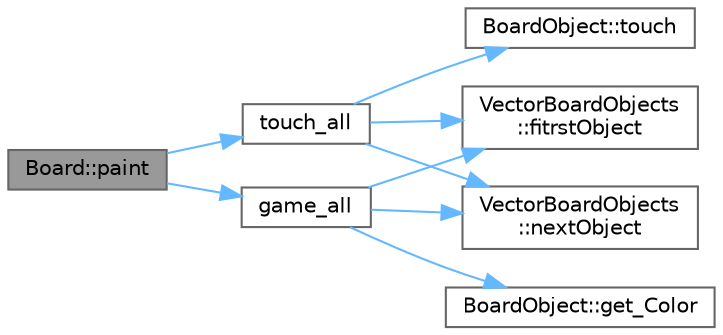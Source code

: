 digraph "Board::paint"
{
 // LATEX_PDF_SIZE
  bgcolor="transparent";
  edge [fontname=Helvetica,fontsize=10,labelfontname=Helvetica,labelfontsize=10];
  node [fontname=Helvetica,fontsize=10,shape=box,height=0.2,width=0.4];
  rankdir="LR";
  Node1 [label="Board::paint",height=0.2,width=0.4,color="gray40", fillcolor="grey60", style="filled", fontcolor="black",tooltip=" "];
  Node1 -> Node2 [color="steelblue1",style="solid"];
  Node2 [label="game_all",height=0.2,width=0.4,color="grey40", fillcolor="white", style="filled",URL="$_board_8cpp.html#a3d1fb002b970e8964fd9db90de824680",tooltip=" "];
  Node2 -> Node3 [color="steelblue1",style="solid"];
  Node3 [label="VectorBoardObjects\l::fitrstObject",height=0.2,width=0.4,color="grey40", fillcolor="white", style="filled",URL="$class_vector_board_objects.html#a90832b05679f501a9444d9e5c6338b5f",tooltip=" "];
  Node2 -> Node4 [color="steelblue1",style="solid"];
  Node4 [label="BoardObject::get_Color",height=0.2,width=0.4,color="grey40", fillcolor="white", style="filled",URL="$class_board_object.html#ad51b40b27fbb3bfb07ffa1ee1fd80769",tooltip=" "];
  Node2 -> Node5 [color="steelblue1",style="solid"];
  Node5 [label="VectorBoardObjects\l::nextObject",height=0.2,width=0.4,color="grey40", fillcolor="white", style="filled",URL="$class_vector_board_objects.html#a671b29156e54830f32deee27015b0921",tooltip=" "];
  Node1 -> Node6 [color="steelblue1",style="solid"];
  Node6 [label="touch_all",height=0.2,width=0.4,color="grey40", fillcolor="white", style="filled",URL="$_board_8cpp.html#acec2c8c3cf5e7ff13d6997599476e5f2",tooltip=" "];
  Node6 -> Node3 [color="steelblue1",style="solid"];
  Node6 -> Node5 [color="steelblue1",style="solid"];
  Node6 -> Node7 [color="steelblue1",style="solid"];
  Node7 [label="BoardObject::touch",height=0.2,width=0.4,color="grey40", fillcolor="white", style="filled",URL="$class_board_object.html#a29e18ef0b024ed21dff561b8ee0df919",tooltip=" "];
}
